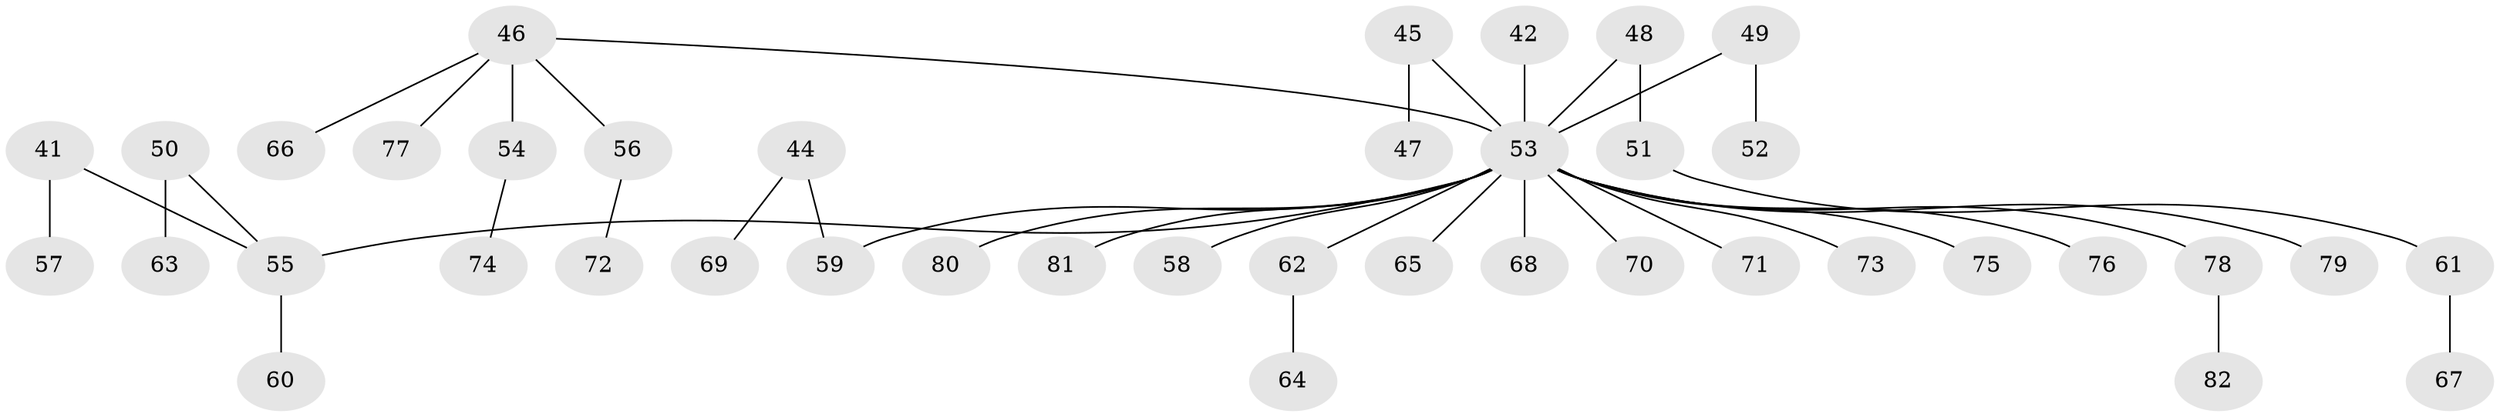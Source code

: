 // original degree distribution, {8: 0.012195121951219513, 3: 0.12195121951219512, 5: 0.04878048780487805, 4: 0.036585365853658534, 1: 0.4878048780487805, 6: 0.012195121951219513, 2: 0.2804878048780488}
// Generated by graph-tools (version 1.1) at 2025/55/03/04/25 21:55:38]
// undirected, 41 vertices, 40 edges
graph export_dot {
graph [start="1"]
  node [color=gray90,style=filled];
  41;
  42;
  44;
  45;
  46 [super="+31+19+15"];
  47;
  48;
  49;
  50 [super="+43"];
  51;
  52;
  53 [super="+14+8+22+16+21+28+24+10+40+29+27+38+33+35+37+39"];
  54;
  55 [super="+20"];
  56;
  57;
  58;
  59 [super="+34+36"];
  60;
  61;
  62;
  63;
  64;
  65;
  66;
  67;
  68;
  69;
  70;
  71;
  72;
  73;
  74;
  75;
  76;
  77;
  78;
  79;
  80;
  81;
  82;
  41 -- 57;
  41 -- 55;
  42 -- 53;
  44 -- 69;
  44 -- 59;
  45 -- 47;
  45 -- 53;
  46 -- 66;
  46 -- 77;
  46 -- 56;
  46 -- 54;
  46 -- 53;
  48 -- 51;
  48 -- 53;
  49 -- 52;
  49 -- 53;
  50 -- 63;
  50 -- 55;
  51 -- 61;
  53 -- 73;
  53 -- 79;
  53 -- 81;
  53 -- 65;
  53 -- 71;
  53 -- 76;
  53 -- 78;
  53 -- 75;
  53 -- 55;
  53 -- 68;
  53 -- 80;
  53 -- 58;
  53 -- 62;
  53 -- 59;
  53 -- 70;
  54 -- 74;
  55 -- 60;
  56 -- 72;
  61 -- 67;
  62 -- 64;
  78 -- 82;
}
